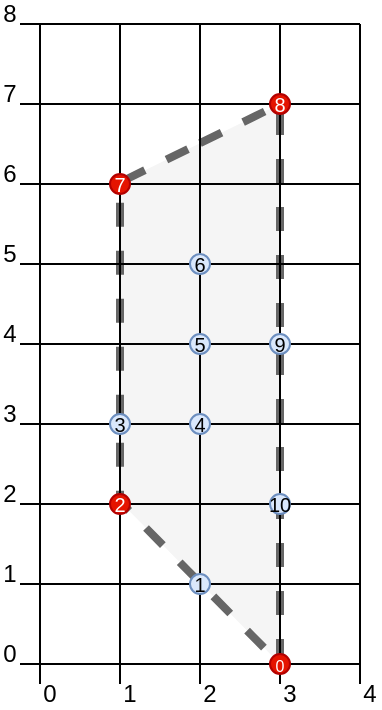 <mxfile version="15.8.7" type="device"><diagram id="zgD4GpR3XnJzAmyADKvY" name="Page-1"><mxGraphModel dx="407" dy="421" grid="1" gridSize="10" guides="1" tooltips="1" connect="1" arrows="1" fold="1" page="1" pageScale="1" pageWidth="850" pageHeight="1100" math="0" shadow="0"><root><mxCell id="0"/><mxCell id="1" parent="0"/><mxCell id="wBWVjJHp3nJbW0tYY8ss-43" value="" style="group" vertex="1" connectable="0" parent="1"><mxGeometry x="40" y="40" width="190" height="350" as="geometry"/></mxCell><mxCell id="wBWVjJHp3nJbW0tYY8ss-40" value="" style="verticalLabelPosition=bottom;verticalAlign=top;html=1;shape=mxgraph.basic.polygon;polyCoords=[[0.5,0.07],[1,0],[1,0.25],[1,0.75],[1,1],[0,0.71],[0,0.71],[0,0.14]];polyline=0;fillColor=#f5f5f5;strokeColor=#666666;dashed=1;strokeWidth=4;shadow=0;sketch=0;perimeterSpacing=0;fontColor=#333333;" vertex="1" parent="wBWVjJHp3nJbW0tYY8ss-43"><mxGeometry x="60" y="50" width="80" height="280" as="geometry"/></mxCell><mxCell id="wBWVjJHp3nJbW0tYY8ss-2" value="" style="endArrow=none;html=1;rounded=0;" edge="1" parent="wBWVjJHp3nJbW0tYY8ss-43"><mxGeometry width="50" height="50" relative="1" as="geometry"><mxPoint x="180" y="330" as="sourcePoint"/><mxPoint x="10" y="330" as="targetPoint"/></mxGeometry></mxCell><mxCell id="wBWVjJHp3nJbW0tYY8ss-3" value="" style="endArrow=none;html=1;rounded=0;" edge="1" parent="wBWVjJHp3nJbW0tYY8ss-43"><mxGeometry width="50" height="50" relative="1" as="geometry"><mxPoint x="20" y="10" as="sourcePoint"/><mxPoint x="20" y="340" as="targetPoint"/></mxGeometry></mxCell><mxCell id="wBWVjJHp3nJbW0tYY8ss-4" value="" style="endArrow=none;html=1;rounded=0;" edge="1" parent="wBWVjJHp3nJbW0tYY8ss-43"><mxGeometry width="50" height="50" relative="1" as="geometry"><mxPoint x="100" y="10" as="sourcePoint"/><mxPoint x="100" y="340" as="targetPoint"/></mxGeometry></mxCell><mxCell id="wBWVjJHp3nJbW0tYY8ss-5" value="" style="endArrow=none;html=1;rounded=0;" edge="1" parent="wBWVjJHp3nJbW0tYY8ss-43"><mxGeometry width="50" height="50" relative="1" as="geometry"><mxPoint x="140" y="10" as="sourcePoint"/><mxPoint x="140" y="340" as="targetPoint"/></mxGeometry></mxCell><mxCell id="wBWVjJHp3nJbW0tYY8ss-6" value="" style="endArrow=none;html=1;rounded=0;" edge="1" parent="wBWVjJHp3nJbW0tYY8ss-43"><mxGeometry width="50" height="50" relative="1" as="geometry"><mxPoint x="180" y="10" as="sourcePoint"/><mxPoint x="180" y="340" as="targetPoint"/></mxGeometry></mxCell><mxCell id="wBWVjJHp3nJbW0tYY8ss-7" value="" style="endArrow=none;html=1;rounded=0;" edge="1" parent="wBWVjJHp3nJbW0tYY8ss-43"><mxGeometry width="50" height="50" relative="1" as="geometry"><mxPoint x="60" y="10" as="sourcePoint"/><mxPoint x="60" y="340" as="targetPoint"/></mxGeometry></mxCell><mxCell id="wBWVjJHp3nJbW0tYY8ss-8" value="" style="endArrow=none;html=1;rounded=0;" edge="1" parent="wBWVjJHp3nJbW0tYY8ss-43"><mxGeometry width="50" height="50" relative="1" as="geometry"><mxPoint x="180" y="290" as="sourcePoint"/><mxPoint x="10" y="290" as="targetPoint"/></mxGeometry></mxCell><mxCell id="wBWVjJHp3nJbW0tYY8ss-9" value="" style="endArrow=none;html=1;rounded=0;" edge="1" parent="wBWVjJHp3nJbW0tYY8ss-43"><mxGeometry width="50" height="50" relative="1" as="geometry"><mxPoint x="180" y="250" as="sourcePoint"/><mxPoint x="10" y="250" as="targetPoint"/></mxGeometry></mxCell><mxCell id="wBWVjJHp3nJbW0tYY8ss-10" value="" style="endArrow=none;html=1;rounded=0;" edge="1" parent="wBWVjJHp3nJbW0tYY8ss-43"><mxGeometry width="50" height="50" relative="1" as="geometry"><mxPoint x="180" y="210" as="sourcePoint"/><mxPoint x="10" y="210" as="targetPoint"/></mxGeometry></mxCell><mxCell id="wBWVjJHp3nJbW0tYY8ss-11" value="" style="endArrow=none;html=1;rounded=0;" edge="1" parent="wBWVjJHp3nJbW0tYY8ss-43"><mxGeometry width="50" height="50" relative="1" as="geometry"><mxPoint x="180" y="170" as="sourcePoint"/><mxPoint x="10" y="170" as="targetPoint"/></mxGeometry></mxCell><mxCell id="wBWVjJHp3nJbW0tYY8ss-12" value="" style="endArrow=none;html=1;rounded=0;" edge="1" parent="wBWVjJHp3nJbW0tYY8ss-43"><mxGeometry width="50" height="50" relative="1" as="geometry"><mxPoint x="180" y="130" as="sourcePoint"/><mxPoint x="10" y="130" as="targetPoint"/></mxGeometry></mxCell><mxCell id="wBWVjJHp3nJbW0tYY8ss-13" value="" style="endArrow=none;html=1;rounded=0;" edge="1" parent="wBWVjJHp3nJbW0tYY8ss-43"><mxGeometry width="50" height="50" relative="1" as="geometry"><mxPoint x="180" y="90" as="sourcePoint"/><mxPoint x="10" y="90" as="targetPoint"/></mxGeometry></mxCell><mxCell id="wBWVjJHp3nJbW0tYY8ss-14" value="" style="endArrow=none;html=1;rounded=0;" edge="1" parent="wBWVjJHp3nJbW0tYY8ss-43"><mxGeometry width="50" height="50" relative="1" as="geometry"><mxPoint x="180" y="50" as="sourcePoint"/><mxPoint x="10" y="50" as="targetPoint"/></mxGeometry></mxCell><mxCell id="wBWVjJHp3nJbW0tYY8ss-15" value="" style="endArrow=none;html=1;rounded=0;" edge="1" parent="wBWVjJHp3nJbW0tYY8ss-43"><mxGeometry width="50" height="50" relative="1" as="geometry"><mxPoint x="180" y="10" as="sourcePoint"/><mxPoint x="10" y="10" as="targetPoint"/></mxGeometry></mxCell><mxCell id="wBWVjJHp3nJbW0tYY8ss-16" value="0" style="text;html=1;strokeColor=none;fillColor=none;align=center;verticalAlign=middle;whiteSpace=wrap;rounded=0;" vertex="1" parent="wBWVjJHp3nJbW0tYY8ss-43"><mxGeometry y="320" width="10" height="10" as="geometry"/></mxCell><mxCell id="wBWVjJHp3nJbW0tYY8ss-17" value="1" style="text;html=1;strokeColor=none;fillColor=none;align=center;verticalAlign=middle;whiteSpace=wrap;rounded=0;" vertex="1" parent="wBWVjJHp3nJbW0tYY8ss-43"><mxGeometry y="280" width="10" height="10" as="geometry"/></mxCell><mxCell id="wBWVjJHp3nJbW0tYY8ss-18" value="2" style="text;html=1;strokeColor=none;fillColor=none;align=center;verticalAlign=middle;whiteSpace=wrap;rounded=0;" vertex="1" parent="wBWVjJHp3nJbW0tYY8ss-43"><mxGeometry y="240" width="10" height="10" as="geometry"/></mxCell><mxCell id="wBWVjJHp3nJbW0tYY8ss-19" value="3" style="text;html=1;strokeColor=none;fillColor=none;align=center;verticalAlign=middle;whiteSpace=wrap;rounded=0;" vertex="1" parent="wBWVjJHp3nJbW0tYY8ss-43"><mxGeometry y="200" width="10" height="10" as="geometry"/></mxCell><mxCell id="wBWVjJHp3nJbW0tYY8ss-20" value="4" style="text;html=1;strokeColor=none;fillColor=none;align=center;verticalAlign=middle;whiteSpace=wrap;rounded=0;" vertex="1" parent="wBWVjJHp3nJbW0tYY8ss-43"><mxGeometry y="160" width="10" height="10" as="geometry"/></mxCell><mxCell id="wBWVjJHp3nJbW0tYY8ss-21" value="5" style="text;html=1;strokeColor=none;fillColor=none;align=center;verticalAlign=middle;whiteSpace=wrap;rounded=0;" vertex="1" parent="wBWVjJHp3nJbW0tYY8ss-43"><mxGeometry y="120" width="10" height="10" as="geometry"/></mxCell><mxCell id="wBWVjJHp3nJbW0tYY8ss-22" value="6" style="text;html=1;strokeColor=none;fillColor=none;align=center;verticalAlign=middle;whiteSpace=wrap;rounded=0;" vertex="1" parent="wBWVjJHp3nJbW0tYY8ss-43"><mxGeometry y="80" width="10" height="10" as="geometry"/></mxCell><mxCell id="wBWVjJHp3nJbW0tYY8ss-23" value="7" style="text;html=1;strokeColor=none;fillColor=none;align=center;verticalAlign=middle;whiteSpace=wrap;rounded=0;" vertex="1" parent="wBWVjJHp3nJbW0tYY8ss-43"><mxGeometry y="40" width="10" height="10" as="geometry"/></mxCell><mxCell id="wBWVjJHp3nJbW0tYY8ss-24" value="8" style="text;html=1;strokeColor=none;fillColor=none;align=center;verticalAlign=middle;whiteSpace=wrap;rounded=0;" vertex="1" parent="wBWVjJHp3nJbW0tYY8ss-43"><mxGeometry width="10" height="10" as="geometry"/></mxCell><mxCell id="wBWVjJHp3nJbW0tYY8ss-25" value="0" style="text;html=1;strokeColor=none;fillColor=none;align=center;verticalAlign=middle;whiteSpace=wrap;rounded=0;" vertex="1" parent="wBWVjJHp3nJbW0tYY8ss-43"><mxGeometry x="20" y="340" width="10" height="10" as="geometry"/></mxCell><mxCell id="wBWVjJHp3nJbW0tYY8ss-26" value="1" style="text;html=1;strokeColor=none;fillColor=none;align=center;verticalAlign=middle;whiteSpace=wrap;rounded=0;" vertex="1" parent="wBWVjJHp3nJbW0tYY8ss-43"><mxGeometry x="60" y="340" width="10" height="10" as="geometry"/></mxCell><mxCell id="wBWVjJHp3nJbW0tYY8ss-27" value="2" style="text;html=1;strokeColor=none;fillColor=none;align=center;verticalAlign=middle;whiteSpace=wrap;rounded=0;" vertex="1" parent="wBWVjJHp3nJbW0tYY8ss-43"><mxGeometry x="100" y="340" width="10" height="10" as="geometry"/></mxCell><mxCell id="wBWVjJHp3nJbW0tYY8ss-28" value="3" style="text;html=1;strokeColor=none;fillColor=none;align=center;verticalAlign=middle;whiteSpace=wrap;rounded=0;" vertex="1" parent="wBWVjJHp3nJbW0tYY8ss-43"><mxGeometry x="140" y="340" width="10" height="10" as="geometry"/></mxCell><mxCell id="wBWVjJHp3nJbW0tYY8ss-29" value="4" style="text;html=1;strokeColor=none;fillColor=none;align=center;verticalAlign=middle;whiteSpace=wrap;rounded=0;" vertex="1" parent="wBWVjJHp3nJbW0tYY8ss-43"><mxGeometry x="180" y="340" width="10" height="10" as="geometry"/></mxCell><mxCell id="wBWVjJHp3nJbW0tYY8ss-33" value="&lt;font style=&quot;font-size: 10px&quot;&gt;7&lt;/font&gt;" style="ellipse;whiteSpace=wrap;html=1;aspect=fixed;fillColor=#e51400;strokeColor=#B20000;fontColor=#ffffff;" vertex="1" parent="wBWVjJHp3nJbW0tYY8ss-43"><mxGeometry x="55" y="85" width="10" height="10" as="geometry"/></mxCell><mxCell id="wBWVjJHp3nJbW0tYY8ss-37" value="&lt;font style=&quot;font-size: 10px&quot;&gt;8&lt;/font&gt;" style="ellipse;whiteSpace=wrap;html=1;aspect=fixed;fillColor=#e51400;strokeColor=#B20000;fontColor=#ffffff;" vertex="1" parent="wBWVjJHp3nJbW0tYY8ss-43"><mxGeometry x="135" y="45" width="10" height="10" as="geometry"/></mxCell><mxCell id="wBWVjJHp3nJbW0tYY8ss-36" value="&lt;font style=&quot;font-size: 10px&quot;&gt;6&lt;/font&gt;" style="ellipse;whiteSpace=wrap;html=1;aspect=fixed;fillColor=#dae8fc;strokeColor=#6c8ebf;" vertex="1" parent="wBWVjJHp3nJbW0tYY8ss-43"><mxGeometry x="95" y="125" width="10" height="10" as="geometry"/></mxCell><mxCell id="wBWVjJHp3nJbW0tYY8ss-35" value="&lt;font style=&quot;font-size: 10px&quot;&gt;5&lt;/font&gt;" style="ellipse;whiteSpace=wrap;html=1;aspect=fixed;fillColor=#dae8fc;strokeColor=#6c8ebf;" vertex="1" parent="wBWVjJHp3nJbW0tYY8ss-43"><mxGeometry x="95" y="165" width="10" height="10" as="geometry"/></mxCell><mxCell id="wBWVjJHp3nJbW0tYY8ss-34" value="&lt;font style=&quot;font-size: 10px&quot;&gt;4&lt;/font&gt;" style="ellipse;whiteSpace=wrap;html=1;aspect=fixed;fillColor=#dae8fc;strokeColor=#6c8ebf;" vertex="1" parent="wBWVjJHp3nJbW0tYY8ss-43"><mxGeometry x="95" y="205" width="10" height="10" as="geometry"/></mxCell><mxCell id="wBWVjJHp3nJbW0tYY8ss-30" value="&lt;font style=&quot;font-size: 10px&quot;&gt;2&lt;/font&gt;" style="ellipse;whiteSpace=wrap;html=1;aspect=fixed;fillColor=#e51400;strokeColor=#B20000;fontColor=#ffffff;" vertex="1" parent="wBWVjJHp3nJbW0tYY8ss-43"><mxGeometry x="55" y="245" width="10" height="10" as="geometry"/></mxCell><mxCell id="wBWVjJHp3nJbW0tYY8ss-44" value="&lt;font style=&quot;font-size: 10px&quot;&gt;9&lt;/font&gt;" style="ellipse;whiteSpace=wrap;html=1;aspect=fixed;fillColor=#dae8fc;strokeColor=#6c8ebf;" vertex="1" parent="1"><mxGeometry x="175" y="205" width="10" height="10" as="geometry"/></mxCell><mxCell id="wBWVjJHp3nJbW0tYY8ss-45" value="&lt;font style=&quot;font-size: 10px&quot;&gt;3&lt;/font&gt;" style="ellipse;whiteSpace=wrap;html=1;aspect=fixed;fillColor=#dae8fc;strokeColor=#6c8ebf;" vertex="1" parent="1"><mxGeometry x="95" y="245" width="10" height="10" as="geometry"/></mxCell><mxCell id="wBWVjJHp3nJbW0tYY8ss-46" value="&lt;font style=&quot;font-size: 10px&quot;&gt;10&lt;/font&gt;" style="ellipse;whiteSpace=wrap;html=1;aspect=fixed;fillColor=#dae8fc;strokeColor=#6c8ebf;" vertex="1" parent="1"><mxGeometry x="175" y="285" width="10" height="10" as="geometry"/></mxCell><mxCell id="wBWVjJHp3nJbW0tYY8ss-32" value="&lt;font style=&quot;font-size: 8px&quot;&gt;0&lt;/font&gt;" style="ellipse;whiteSpace=wrap;html=1;aspect=fixed;fillColor=#e51400;strokeColor=#B20000;fontColor=#ffffff;" vertex="1" parent="1"><mxGeometry x="175" y="365" width="10" height="10" as="geometry"/></mxCell><mxCell id="wBWVjJHp3nJbW0tYY8ss-47" value="&lt;font style=&quot;font-size: 10px&quot;&gt;1&lt;/font&gt;" style="ellipse;whiteSpace=wrap;html=1;aspect=fixed;fillColor=#dae8fc;strokeColor=#6c8ebf;" vertex="1" parent="1"><mxGeometry x="135" y="325" width="10" height="10" as="geometry"/></mxCell></root></mxGraphModel></diagram></mxfile>